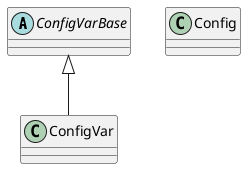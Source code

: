 @startuml
abstract class ConfigVarBase
{
}
class ConfigVar
{
}
class Config
{
}

ConfigVarBase <|-- ConfigVar
@enduml
